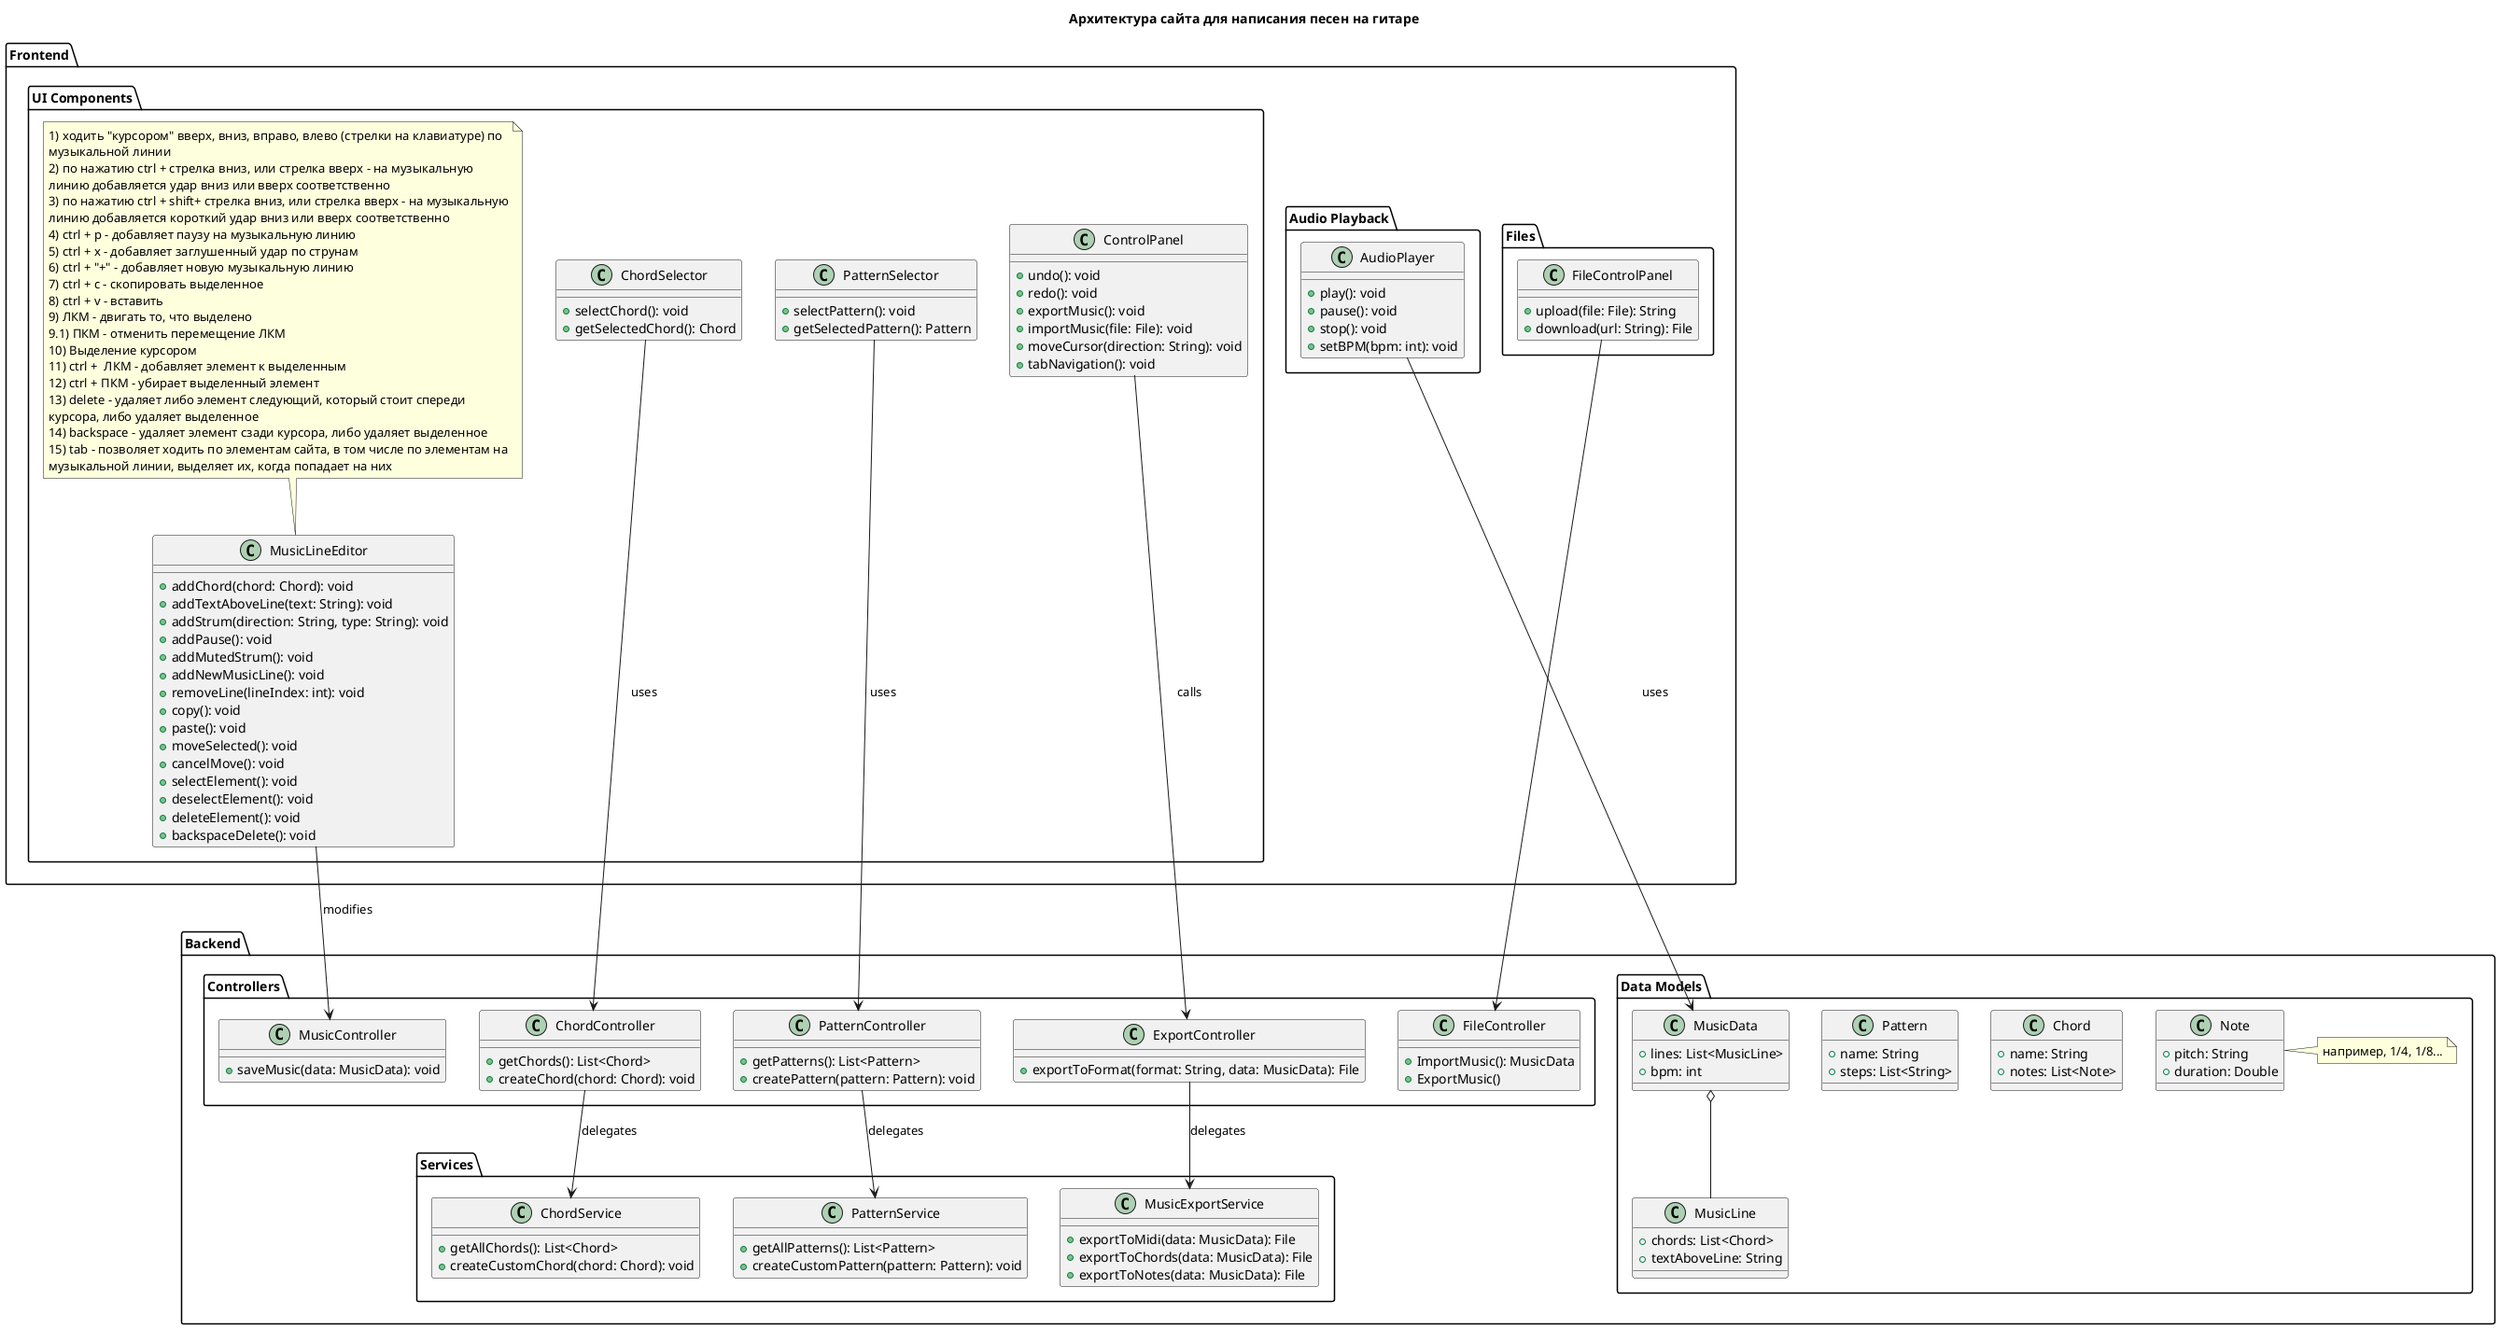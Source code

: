 @startuml

<style>
note {
    MaximumWidth 500
}
</style>

title Архитектура сайта для написания песен на гитаре

package "Frontend" {
  package "UI Components" {
    class "ChordSelector" {
      + selectChord(): void
      + getSelectedChord(): Chord
    }

    class "PatternSelector" {
      + selectPattern(): void
      + getSelectedPattern(): Pattern
    }

    class "MusicLineEditor" {
      + addChord(chord: Chord): void
      + addTextAboveLine(text: String): void
      + addStrum(direction: String, type: String): void
        + addPause(): void
        + addMutedStrum(): void
        + addNewMusicLine(): void
        + removeLine(lineIndex: int): void
        + copy(): void
        + paste(): void
        + moveSelected(): void
        + cancelMove(): void
        + selectElement(): void
        + deselectElement(): void
        + deleteElement(): void
        + backspaceDelete(): void
    }

    note top
        1) ходить "курсором" вверх, вниз, вправо, влево (стрелки на клавиатуре) по музыкальной линии
        2) по нажатию ctrl + стрелка вниз, или стрелка вверх - на музыкальную линию добавляется удар вниз или вверх соответственно
        3) по нажатию ctrl + shift+ стрелка вниз, или стрелка вверх - на музыкальную линию добавляется короткий удар вниз или вверх соответственно
        4) ctrl + p - добавляет паузу на музыкальную линию
        5) ctrl + x - добавляет заглушенный удар по струнам
        6) ctrl + "+" - добавляет новую музыкальную линию
        7) ctrl + c - скопировать выделенное
        8) ctrl + v - вставить
        9) ЛКМ - двигать то, что выделено
        9.1) ПКМ - отменить перемещение ЛКМ
        10) Выделение курсором
        11) ctrl +  ЛКМ - добавляет элемент к выделенным
        12) ctrl + ПКМ - убирает выделенный элемент
        13) delete - удаляет либо элемент следующий, который стоит спереди курсора, либо удаляет выделенное
        14) backspace - удаляет элемент сзади курсора, либо удаляет выделенное
        15) tab - позволяет ходить по элементам сайта, в том числе по элементам на музыкальной линии, выделяет их, когда попадает на них
        end note

    class "ControlPanel" {
      + undo(): void
      + redo(): void
      + exportMusic(): void
      + importMusic(file: File): void
      + moveCursor(direction: String): void
      + tabNavigation(): void
    }
  }

  package "Audio Playback" {
    class "AudioPlayer" {
      + play(): void
      + pause(): void
      + stop(): void
      + setBPM(bpm: int): void
    }
  }

  package "Files" {
    class "FileControlPanel" {
      + upload(file: File): String
      + download(url: String): File
    }
  }
}

package "Backend" {
  package "Controllers" {
    class "ChordController" {
      + getChords(): List<Chord>
      + createChord(chord: Chord): void
    }

    class "FileController" {
        + ImportMusic(): MusicData
        + ExportMusic()
    }

    class "PatternController" {
      + getPatterns(): List<Pattern>
      + createPattern(pattern: Pattern): void
    }

    class "MusicController" {
      + saveMusic(data: MusicData): void
    }

    class "ExportController" {
      + exportToFormat(format: String, data: MusicData): File
    }
  }

  package "Services" {
    class "ChordService" {
      + getAllChords(): List<Chord>
      + createCustomChord(chord: Chord): void
    }

    class "PatternService" {
      + getAllPatterns(): List<Pattern>
      + createCustomPattern(pattern: Pattern): void
    }

    class "MusicExportService" {
      + exportToMidi(data: MusicData): File
      + exportToChords(data: MusicData): File
      + exportToNotes(data: MusicData): File
    }
  }

  package "Data Models" {
    class "Chord" {
      + name: String
      + notes: List<Note>
    }

    class "Pattern" {
      + name: String
      + steps: List<String>
    }

    class "MusicData" {
      + lines: List<MusicLine>
      + bpm: int
    }

    class "MusicLine" {
      + chords: List<Chord>
      + textAboveLine: String
    }

    class "Note" {
      + pitch: String
      + duration: Double
    }

    note right
    например, 1/4, 1/8...
    end note

    MusicData o-- MusicLine
  }
}

"FileControlPanel" --> "FileController"
"ChordSelector" --> "ChordController" : uses
"PatternSelector" --> "PatternController" : uses
"MusicLineEditor" --> "MusicController" : modifies
"ControlPanel" --> "ExportController" : calls
"AudioPlayer" --> "MusicData" : uses
"ChordController" --> "ChordService" : delegates
"PatternController" --> "PatternService" : delegates
"ExportController" --> "MusicExportService" : delegates
@enduml
